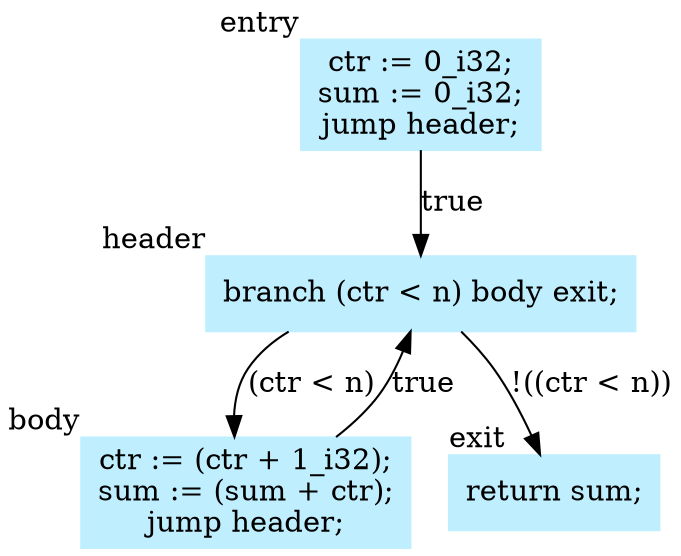 digraph gauss {
  entry [label="ctr := 0_i32;
sum := 0_i32;
jump header;",style=filled,color=lightblue1,shape="box", xlabel="entry"];
  header [label="branch (ctr < n) body exit;",style=filled,color=lightblue1,shape="box", xlabel="header"];
  body [label="ctr := (ctr + 1_i32);
sum := (sum + ctr);
jump header;",style=filled,color=lightblue1,shape="box", xlabel="body"];
  exit [label="return sum;",style=filled,color=lightblue1,shape="box", xlabel="exit"];
  entry -> header[label="true"];
  header -> body[label="(ctr < n)"];
  header -> exit[label="!((ctr < n))"];
  body -> header[label="true"];
}
